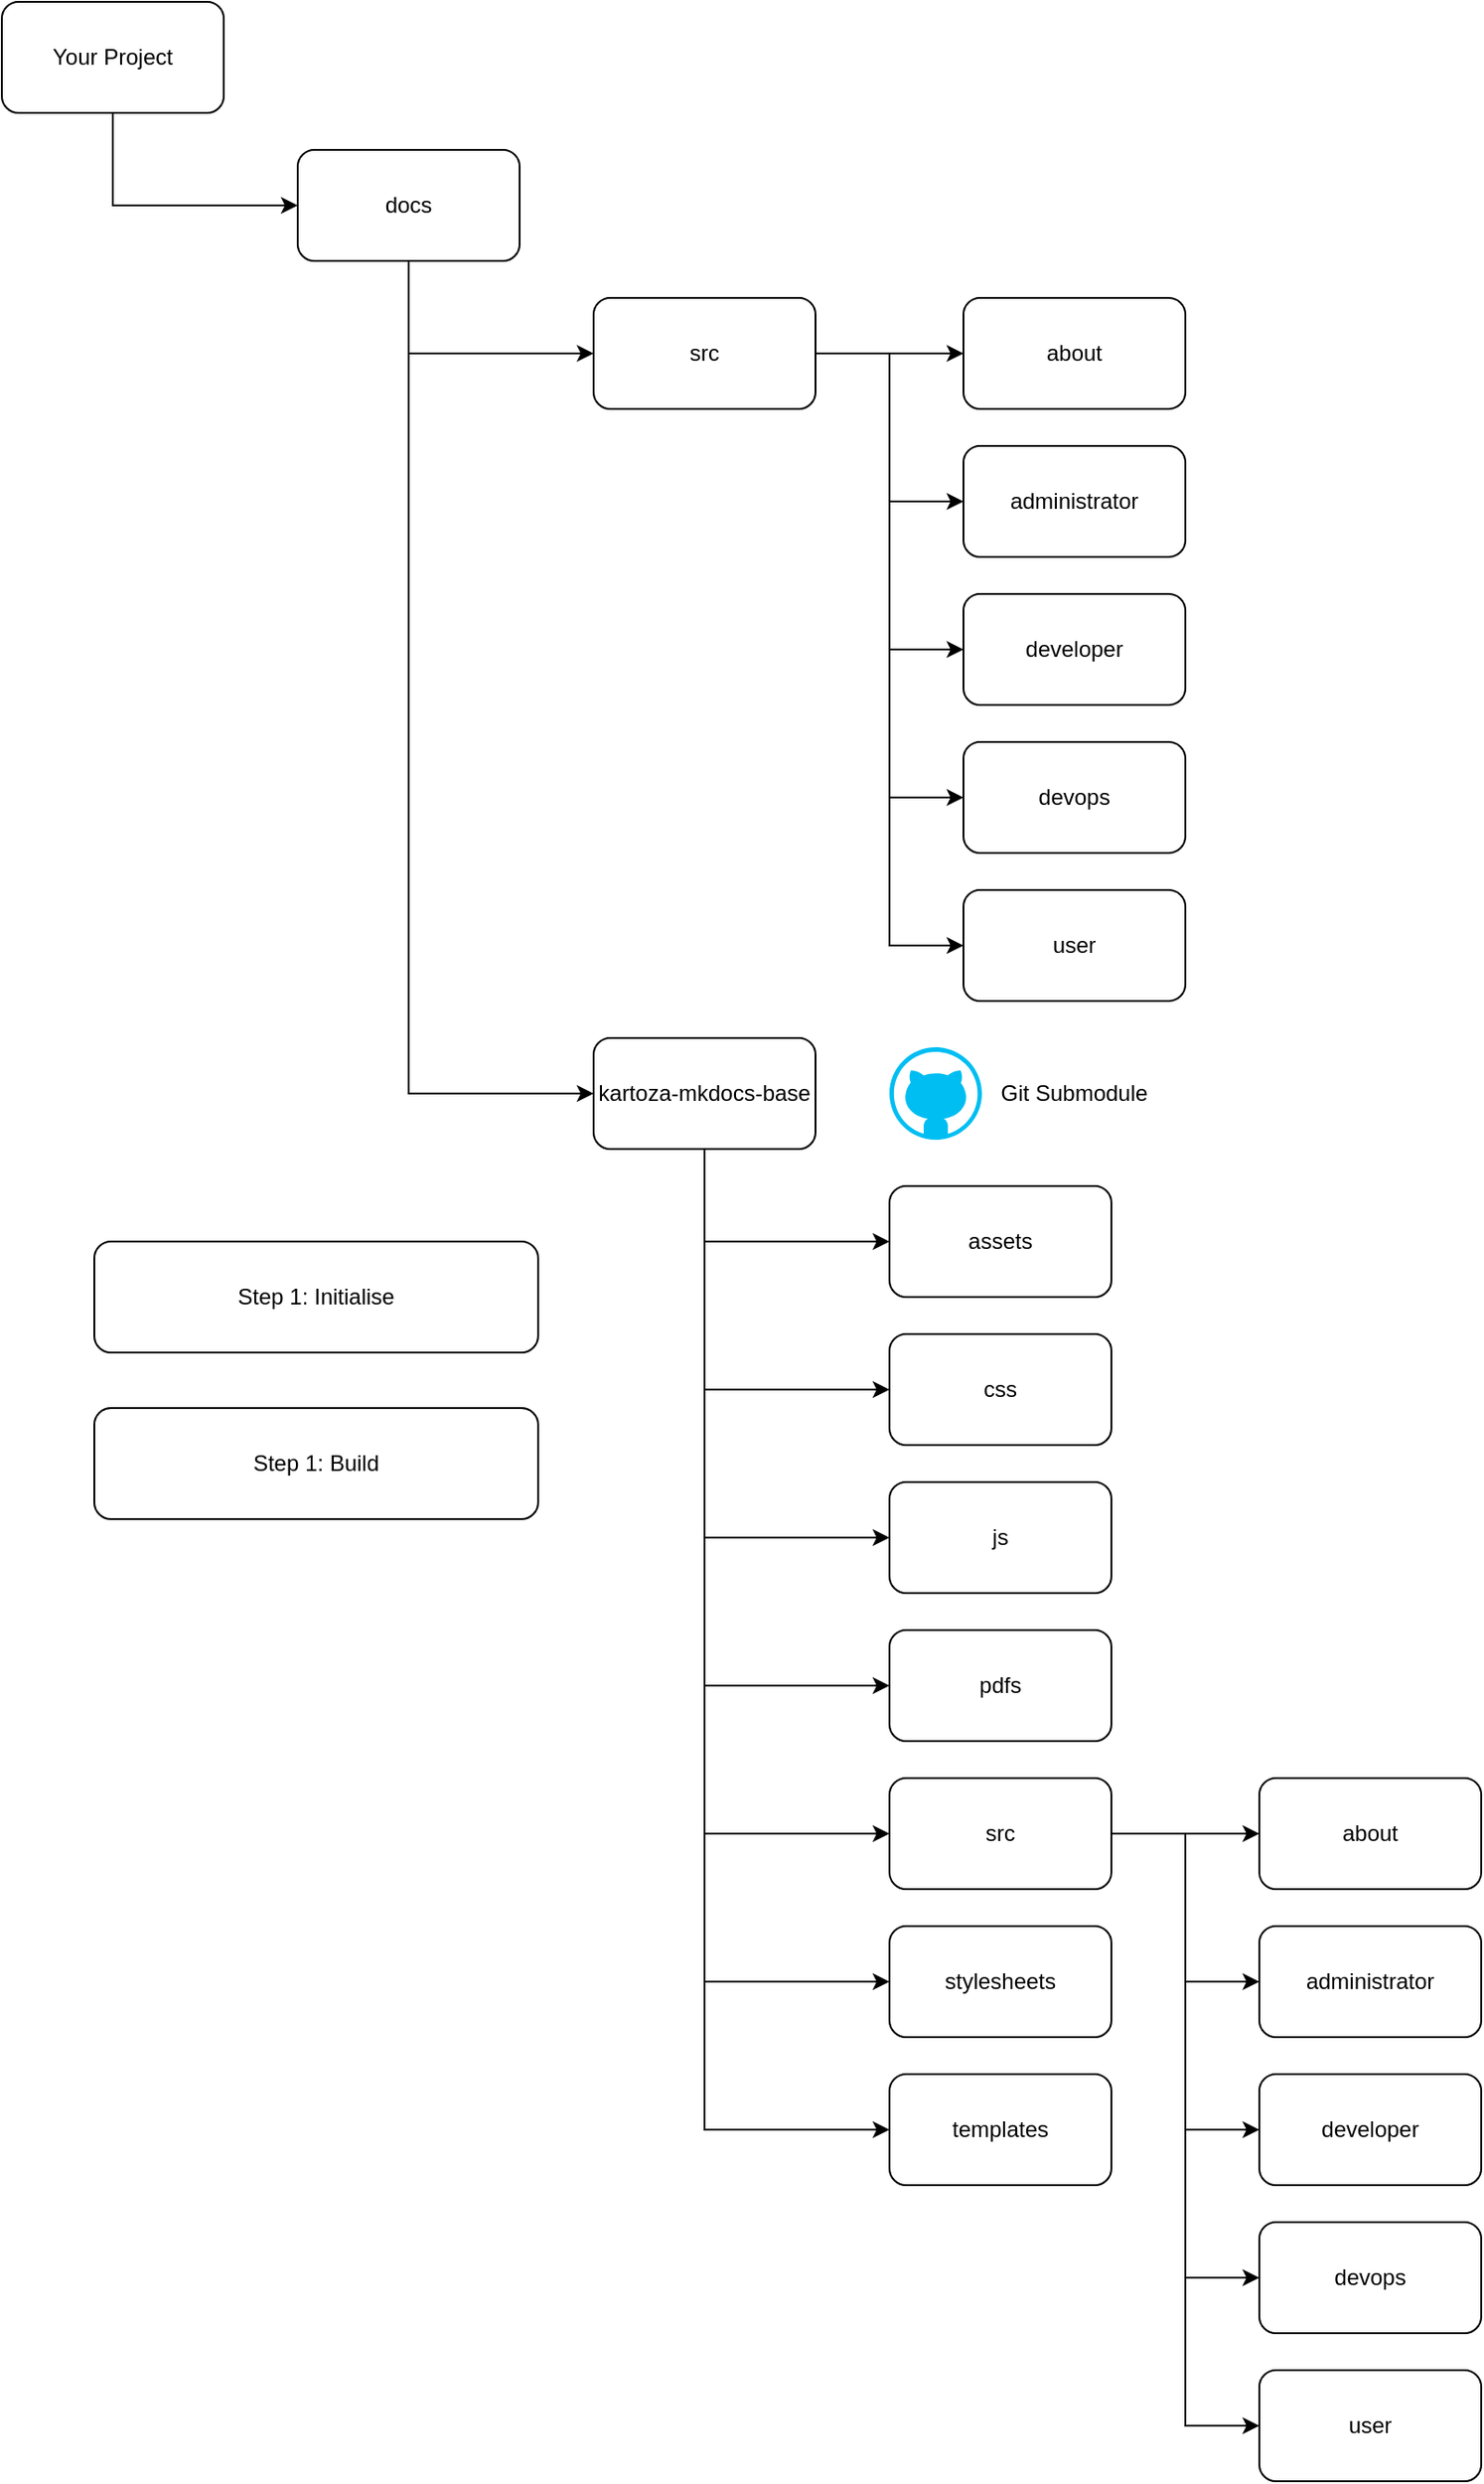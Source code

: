 <mxfile version="22.0.3" type="device">
  <diagram name="Page-1" id="3itRTJbtA-ypbzbVe1KP">
    <mxGraphModel dx="989" dy="567" grid="1" gridSize="10" guides="1" tooltips="1" connect="1" arrows="1" fold="1" page="1" pageScale="1" pageWidth="827" pageHeight="1169" math="0" shadow="0">
      <root>
        <mxCell id="0" />
        <mxCell id="1" parent="0" />
        <mxCell id="wFTevgJieeF-5cVLoaM5-3" style="edgeStyle=orthogonalEdgeStyle;rounded=0;orthogonalLoop=1;jettySize=auto;html=1;entryX=0;entryY=0.5;entryDx=0;entryDy=0;" edge="1" parent="1" source="wFTevgJieeF-5cVLoaM5-1" target="wFTevgJieeF-5cVLoaM5-2">
          <mxGeometry relative="1" as="geometry">
            <Array as="points">
              <mxPoint x="140" y="150" />
            </Array>
          </mxGeometry>
        </mxCell>
        <mxCell id="wFTevgJieeF-5cVLoaM5-1" value="Your Project" style="rounded=1;whiteSpace=wrap;html=1;" vertex="1" parent="1">
          <mxGeometry x="80" y="40" width="120" height="60" as="geometry" />
        </mxCell>
        <mxCell id="wFTevgJieeF-5cVLoaM5-5" style="edgeStyle=orthogonalEdgeStyle;rounded=0;orthogonalLoop=1;jettySize=auto;html=1;entryX=0;entryY=0.5;entryDx=0;entryDy=0;exitX=0.5;exitY=1;exitDx=0;exitDy=0;" edge="1" parent="1" source="wFTevgJieeF-5cVLoaM5-2" target="wFTevgJieeF-5cVLoaM5-4">
          <mxGeometry relative="1" as="geometry" />
        </mxCell>
        <mxCell id="wFTevgJieeF-5cVLoaM5-7" style="edgeStyle=orthogonalEdgeStyle;rounded=0;orthogonalLoop=1;jettySize=auto;html=1;entryX=0;entryY=0.5;entryDx=0;entryDy=0;" edge="1" parent="1" source="wFTevgJieeF-5cVLoaM5-2" target="wFTevgJieeF-5cVLoaM5-6">
          <mxGeometry relative="1" as="geometry">
            <Array as="points">
              <mxPoint x="300" y="630" />
            </Array>
          </mxGeometry>
        </mxCell>
        <mxCell id="wFTevgJieeF-5cVLoaM5-2" value="docs" style="rounded=1;whiteSpace=wrap;html=1;" vertex="1" parent="1">
          <mxGeometry x="240" y="120" width="120" height="60" as="geometry" />
        </mxCell>
        <mxCell id="wFTevgJieeF-5cVLoaM5-42" style="edgeStyle=orthogonalEdgeStyle;rounded=0;orthogonalLoop=1;jettySize=auto;html=1;entryX=0;entryY=0.5;entryDx=0;entryDy=0;" edge="1" parent="1" source="wFTevgJieeF-5cVLoaM5-4" target="wFTevgJieeF-5cVLoaM5-37">
          <mxGeometry relative="1" as="geometry" />
        </mxCell>
        <mxCell id="wFTevgJieeF-5cVLoaM5-43" style="edgeStyle=orthogonalEdgeStyle;rounded=0;orthogonalLoop=1;jettySize=auto;html=1;entryX=0;entryY=0.5;entryDx=0;entryDy=0;" edge="1" parent="1" source="wFTevgJieeF-5cVLoaM5-4" target="wFTevgJieeF-5cVLoaM5-38">
          <mxGeometry relative="1" as="geometry" />
        </mxCell>
        <mxCell id="wFTevgJieeF-5cVLoaM5-44" style="edgeStyle=orthogonalEdgeStyle;rounded=0;orthogonalLoop=1;jettySize=auto;html=1;entryX=0;entryY=0.5;entryDx=0;entryDy=0;" edge="1" parent="1" source="wFTevgJieeF-5cVLoaM5-4" target="wFTevgJieeF-5cVLoaM5-39">
          <mxGeometry relative="1" as="geometry" />
        </mxCell>
        <mxCell id="wFTevgJieeF-5cVLoaM5-45" style="edgeStyle=orthogonalEdgeStyle;rounded=0;orthogonalLoop=1;jettySize=auto;html=1;entryX=0;entryY=0.5;entryDx=0;entryDy=0;" edge="1" parent="1" source="wFTevgJieeF-5cVLoaM5-4" target="wFTevgJieeF-5cVLoaM5-40">
          <mxGeometry relative="1" as="geometry" />
        </mxCell>
        <mxCell id="wFTevgJieeF-5cVLoaM5-46" style="edgeStyle=orthogonalEdgeStyle;rounded=0;orthogonalLoop=1;jettySize=auto;html=1;entryX=0;entryY=0.5;entryDx=0;entryDy=0;" edge="1" parent="1" source="wFTevgJieeF-5cVLoaM5-4" target="wFTevgJieeF-5cVLoaM5-41">
          <mxGeometry relative="1" as="geometry" />
        </mxCell>
        <mxCell id="wFTevgJieeF-5cVLoaM5-4" value="src" style="rounded=1;whiteSpace=wrap;html=1;" vertex="1" parent="1">
          <mxGeometry x="400" y="200" width="120" height="60" as="geometry" />
        </mxCell>
        <mxCell id="wFTevgJieeF-5cVLoaM5-10" style="edgeStyle=orthogonalEdgeStyle;rounded=0;orthogonalLoop=1;jettySize=auto;html=1;entryX=0;entryY=0.5;entryDx=0;entryDy=0;exitX=0.5;exitY=1;exitDx=0;exitDy=0;" edge="1" parent="1" source="wFTevgJieeF-5cVLoaM5-6" target="wFTevgJieeF-5cVLoaM5-8">
          <mxGeometry relative="1" as="geometry" />
        </mxCell>
        <mxCell id="wFTevgJieeF-5cVLoaM5-18" style="edgeStyle=orthogonalEdgeStyle;rounded=0;orthogonalLoop=1;jettySize=auto;html=1;entryX=0;entryY=0.5;entryDx=0;entryDy=0;exitX=0.5;exitY=1;exitDx=0;exitDy=0;" edge="1" parent="1" source="wFTevgJieeF-5cVLoaM5-6" target="wFTevgJieeF-5cVLoaM5-11">
          <mxGeometry relative="1" as="geometry" />
        </mxCell>
        <mxCell id="wFTevgJieeF-5cVLoaM5-19" style="edgeStyle=orthogonalEdgeStyle;rounded=0;orthogonalLoop=1;jettySize=auto;html=1;entryX=0;entryY=0.5;entryDx=0;entryDy=0;exitX=0.5;exitY=1;exitDx=0;exitDy=0;" edge="1" parent="1" source="wFTevgJieeF-5cVLoaM5-6" target="wFTevgJieeF-5cVLoaM5-13">
          <mxGeometry relative="1" as="geometry" />
        </mxCell>
        <mxCell id="wFTevgJieeF-5cVLoaM5-20" style="edgeStyle=orthogonalEdgeStyle;rounded=0;orthogonalLoop=1;jettySize=auto;html=1;entryX=0;entryY=0.5;entryDx=0;entryDy=0;exitX=0.5;exitY=1;exitDx=0;exitDy=0;" edge="1" parent="1" source="wFTevgJieeF-5cVLoaM5-6" target="wFTevgJieeF-5cVLoaM5-14">
          <mxGeometry relative="1" as="geometry" />
        </mxCell>
        <mxCell id="wFTevgJieeF-5cVLoaM5-21" style="edgeStyle=orthogonalEdgeStyle;rounded=0;orthogonalLoop=1;jettySize=auto;html=1;entryX=0;entryY=0.5;entryDx=0;entryDy=0;exitX=0.5;exitY=1;exitDx=0;exitDy=0;" edge="1" parent="1" source="wFTevgJieeF-5cVLoaM5-6" target="wFTevgJieeF-5cVLoaM5-15">
          <mxGeometry relative="1" as="geometry" />
        </mxCell>
        <mxCell id="wFTevgJieeF-5cVLoaM5-22" style="edgeStyle=orthogonalEdgeStyle;rounded=0;orthogonalLoop=1;jettySize=auto;html=1;entryX=0;entryY=0.5;entryDx=0;entryDy=0;exitX=0.5;exitY=1;exitDx=0;exitDy=0;" edge="1" parent="1" source="wFTevgJieeF-5cVLoaM5-6" target="wFTevgJieeF-5cVLoaM5-16">
          <mxGeometry relative="1" as="geometry" />
        </mxCell>
        <mxCell id="wFTevgJieeF-5cVLoaM5-23" style="edgeStyle=orthogonalEdgeStyle;rounded=0;orthogonalLoop=1;jettySize=auto;html=1;entryX=0;entryY=0.5;entryDx=0;entryDy=0;exitX=0.5;exitY=1;exitDx=0;exitDy=0;" edge="1" parent="1" source="wFTevgJieeF-5cVLoaM5-6" target="wFTevgJieeF-5cVLoaM5-17">
          <mxGeometry relative="1" as="geometry" />
        </mxCell>
        <mxCell id="wFTevgJieeF-5cVLoaM5-6" value="kartoza-mkdocs-base" style="rounded=1;whiteSpace=wrap;html=1;" vertex="1" parent="1">
          <mxGeometry x="400" y="600" width="120" height="60" as="geometry" />
        </mxCell>
        <mxCell id="wFTevgJieeF-5cVLoaM5-32" style="edgeStyle=orthogonalEdgeStyle;rounded=0;orthogonalLoop=1;jettySize=auto;html=1;entryX=0;entryY=0.5;entryDx=0;entryDy=0;" edge="1" parent="1" source="wFTevgJieeF-5cVLoaM5-8" target="wFTevgJieeF-5cVLoaM5-27">
          <mxGeometry relative="1" as="geometry" />
        </mxCell>
        <mxCell id="wFTevgJieeF-5cVLoaM5-33" style="edgeStyle=orthogonalEdgeStyle;rounded=0;orthogonalLoop=1;jettySize=auto;html=1;entryX=0;entryY=0.5;entryDx=0;entryDy=0;" edge="1" parent="1" source="wFTevgJieeF-5cVLoaM5-8" target="wFTevgJieeF-5cVLoaM5-28">
          <mxGeometry relative="1" as="geometry" />
        </mxCell>
        <mxCell id="wFTevgJieeF-5cVLoaM5-34" style="edgeStyle=orthogonalEdgeStyle;rounded=0;orthogonalLoop=1;jettySize=auto;html=1;entryX=0;entryY=0.5;entryDx=0;entryDy=0;" edge="1" parent="1" source="wFTevgJieeF-5cVLoaM5-8" target="wFTevgJieeF-5cVLoaM5-29">
          <mxGeometry relative="1" as="geometry" />
        </mxCell>
        <mxCell id="wFTevgJieeF-5cVLoaM5-35" style="edgeStyle=orthogonalEdgeStyle;rounded=0;orthogonalLoop=1;jettySize=auto;html=1;entryX=0;entryY=0.5;entryDx=0;entryDy=0;" edge="1" parent="1" source="wFTevgJieeF-5cVLoaM5-8" target="wFTevgJieeF-5cVLoaM5-30">
          <mxGeometry relative="1" as="geometry" />
        </mxCell>
        <mxCell id="wFTevgJieeF-5cVLoaM5-36" style="edgeStyle=orthogonalEdgeStyle;rounded=0;orthogonalLoop=1;jettySize=auto;html=1;entryX=0;entryY=0.5;entryDx=0;entryDy=0;" edge="1" parent="1" source="wFTevgJieeF-5cVLoaM5-8" target="wFTevgJieeF-5cVLoaM5-31">
          <mxGeometry relative="1" as="geometry" />
        </mxCell>
        <mxCell id="wFTevgJieeF-5cVLoaM5-8" value="src" style="rounded=1;whiteSpace=wrap;html=1;" vertex="1" parent="1">
          <mxGeometry x="560" y="1000" width="120" height="60" as="geometry" />
        </mxCell>
        <mxCell id="wFTevgJieeF-5cVLoaM5-11" value="assets" style="rounded=1;whiteSpace=wrap;html=1;" vertex="1" parent="1">
          <mxGeometry x="560" y="680" width="120" height="60" as="geometry" />
        </mxCell>
        <mxCell id="wFTevgJieeF-5cVLoaM5-13" value="css" style="rounded=1;whiteSpace=wrap;html=1;" vertex="1" parent="1">
          <mxGeometry x="560" y="760" width="120" height="60" as="geometry" />
        </mxCell>
        <mxCell id="wFTevgJieeF-5cVLoaM5-14" value="js" style="rounded=1;whiteSpace=wrap;html=1;" vertex="1" parent="1">
          <mxGeometry x="560" y="840" width="120" height="60" as="geometry" />
        </mxCell>
        <mxCell id="wFTevgJieeF-5cVLoaM5-15" value="pdfs" style="rounded=1;whiteSpace=wrap;html=1;" vertex="1" parent="1">
          <mxGeometry x="560" y="920" width="120" height="60" as="geometry" />
        </mxCell>
        <mxCell id="wFTevgJieeF-5cVLoaM5-16" value="stylesheets" style="rounded=1;whiteSpace=wrap;html=1;" vertex="1" parent="1">
          <mxGeometry x="560" y="1080" width="120" height="60" as="geometry" />
        </mxCell>
        <mxCell id="wFTevgJieeF-5cVLoaM5-17" value="templates" style="rounded=1;whiteSpace=wrap;html=1;" vertex="1" parent="1">
          <mxGeometry x="560" y="1160" width="120" height="60" as="geometry" />
        </mxCell>
        <mxCell id="wFTevgJieeF-5cVLoaM5-24" value="" style="verticalLabelPosition=bottom;html=1;verticalAlign=top;align=center;strokeColor=none;fillColor=#00BEF2;shape=mxgraph.azure.github_code;pointerEvents=1;" vertex="1" parent="1">
          <mxGeometry x="560" y="605" width="50" height="50" as="geometry" />
        </mxCell>
        <mxCell id="wFTevgJieeF-5cVLoaM5-25" value="Git Submodule" style="text;html=1;strokeColor=none;fillColor=none;align=center;verticalAlign=middle;whiteSpace=wrap;rounded=0;" vertex="1" parent="1">
          <mxGeometry x="600" y="615" width="120" height="30" as="geometry" />
        </mxCell>
        <mxCell id="wFTevgJieeF-5cVLoaM5-26" value="Step 1: Initialise" style="rounded=1;whiteSpace=wrap;html=1;" vertex="1" parent="1">
          <mxGeometry x="130" y="710" width="240" height="60" as="geometry" />
        </mxCell>
        <mxCell id="wFTevgJieeF-5cVLoaM5-27" value="about" style="rounded=1;whiteSpace=wrap;html=1;" vertex="1" parent="1">
          <mxGeometry x="760" y="1000" width="120" height="60" as="geometry" />
        </mxCell>
        <mxCell id="wFTevgJieeF-5cVLoaM5-28" value="administrator" style="rounded=1;whiteSpace=wrap;html=1;" vertex="1" parent="1">
          <mxGeometry x="760" y="1080" width="120" height="60" as="geometry" />
        </mxCell>
        <mxCell id="wFTevgJieeF-5cVLoaM5-29" value="developer" style="rounded=1;whiteSpace=wrap;html=1;" vertex="1" parent="1">
          <mxGeometry x="760" y="1160" width="120" height="60" as="geometry" />
        </mxCell>
        <mxCell id="wFTevgJieeF-5cVLoaM5-30" value="devops" style="rounded=1;whiteSpace=wrap;html=1;" vertex="1" parent="1">
          <mxGeometry x="760" y="1240" width="120" height="60" as="geometry" />
        </mxCell>
        <mxCell id="wFTevgJieeF-5cVLoaM5-31" value="user" style="rounded=1;whiteSpace=wrap;html=1;" vertex="1" parent="1">
          <mxGeometry x="760" y="1320" width="120" height="60" as="geometry" />
        </mxCell>
        <mxCell id="wFTevgJieeF-5cVLoaM5-37" value="about" style="rounded=1;whiteSpace=wrap;html=1;" vertex="1" parent="1">
          <mxGeometry x="600" y="200" width="120" height="60" as="geometry" />
        </mxCell>
        <mxCell id="wFTevgJieeF-5cVLoaM5-38" value="administrator" style="rounded=1;whiteSpace=wrap;html=1;" vertex="1" parent="1">
          <mxGeometry x="600" y="280" width="120" height="60" as="geometry" />
        </mxCell>
        <mxCell id="wFTevgJieeF-5cVLoaM5-39" value="developer" style="rounded=1;whiteSpace=wrap;html=1;" vertex="1" parent="1">
          <mxGeometry x="600" y="360" width="120" height="60" as="geometry" />
        </mxCell>
        <mxCell id="wFTevgJieeF-5cVLoaM5-40" value="devops" style="rounded=1;whiteSpace=wrap;html=1;" vertex="1" parent="1">
          <mxGeometry x="600" y="440" width="120" height="60" as="geometry" />
        </mxCell>
        <mxCell id="wFTevgJieeF-5cVLoaM5-41" value="user" style="rounded=1;whiteSpace=wrap;html=1;" vertex="1" parent="1">
          <mxGeometry x="600" y="520" width="120" height="60" as="geometry" />
        </mxCell>
        <mxCell id="wFTevgJieeF-5cVLoaM5-47" value="Step 1: Build" style="rounded=1;whiteSpace=wrap;html=1;" vertex="1" parent="1">
          <mxGeometry x="130" y="800" width="240" height="60" as="geometry" />
        </mxCell>
      </root>
    </mxGraphModel>
  </diagram>
</mxfile>
